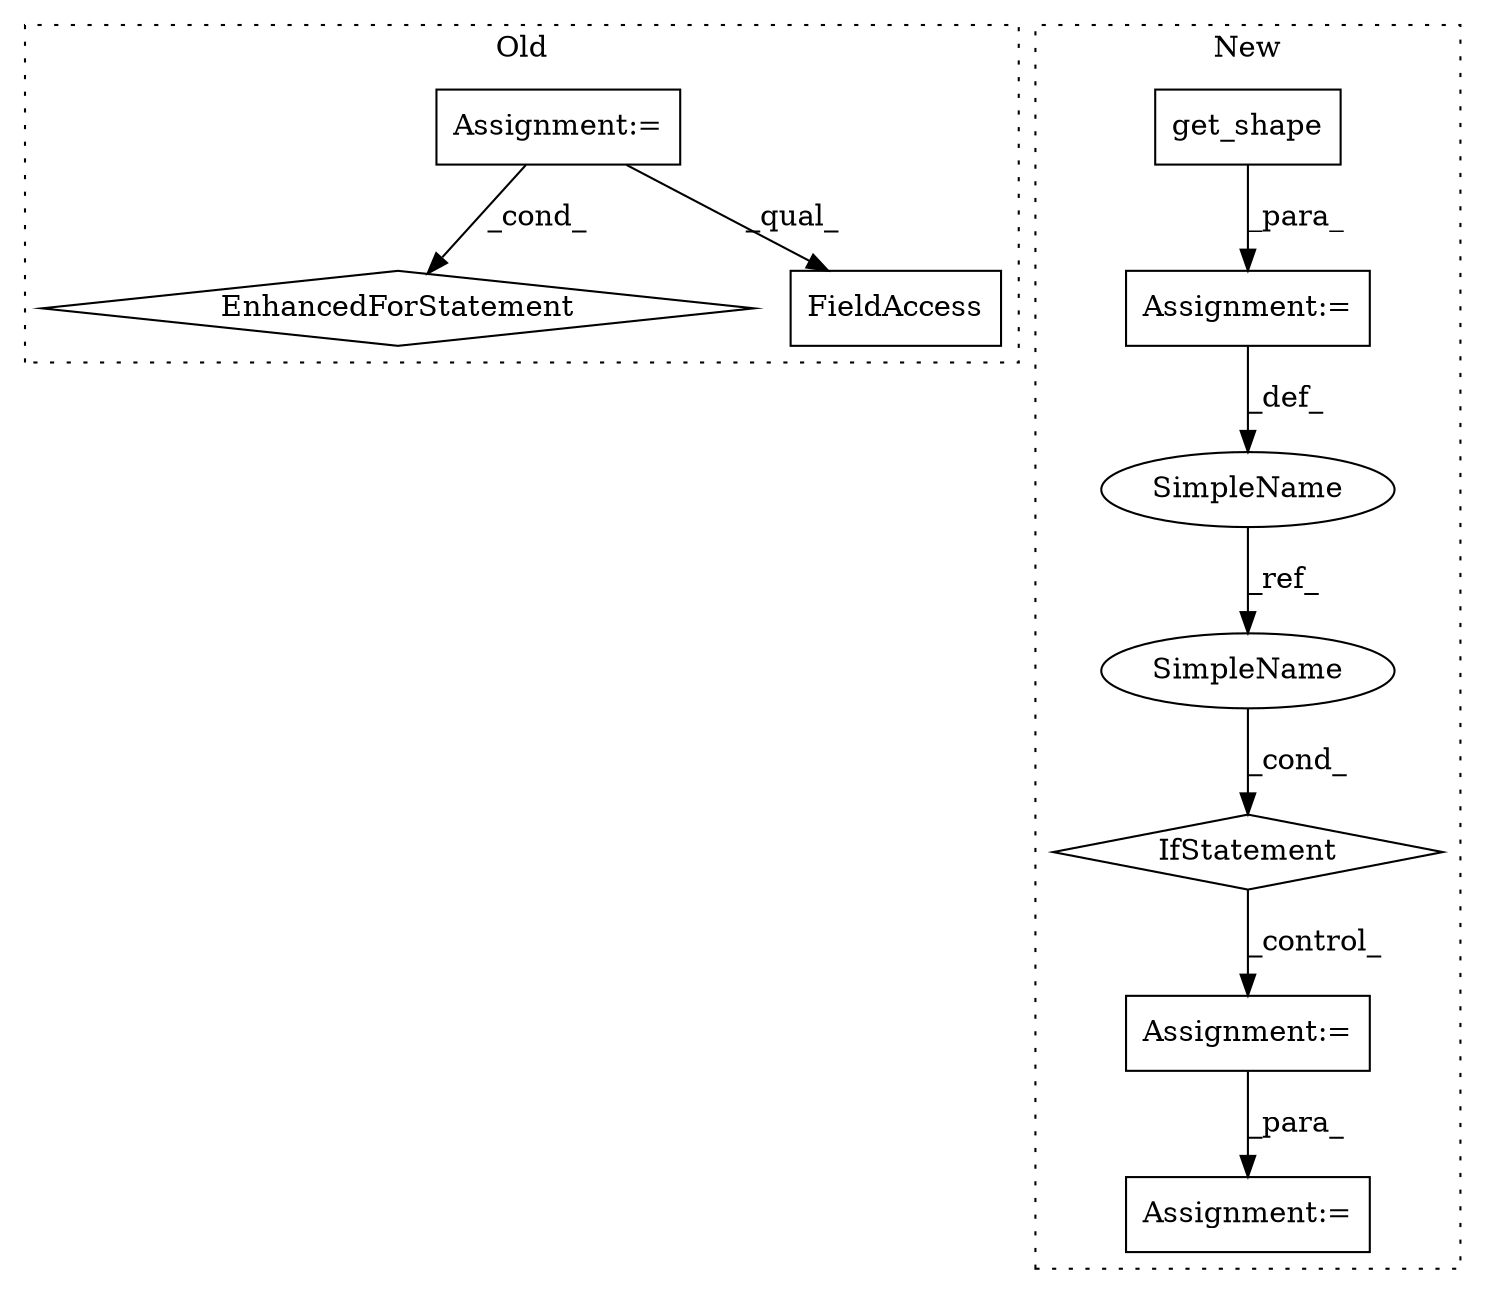 digraph G {
subgraph cluster0 {
1 [label="EnhancedForStatement" a="70" s="1530,1619" l="53,2" shape="diamond"];
4 [label="Assignment:=" a="7" s="1530,1619" l="53,2" shape="box"];
5 [label="FieldAccess" a="22" s="1853" l="25" shape="box"];
label = "Old";
style="dotted";
}
subgraph cluster1 {
2 [label="get_shape" a="32" s="1424" l="11" shape="box"];
3 [label="Assignment:=" a="7" s="1416" l="1" shape="box"];
6 [label="IfStatement" a="25" s="1460,1478" l="4,2" shape="diamond"];
7 [label="SimpleName" a="42" s="1402" l="14" shape="ellipse"];
8 [label="Assignment:=" a="7" s="1496" l="1" shape="box"];
9 [label="Assignment:=" a="7" s="1822" l="1" shape="box"];
10 [label="SimpleName" a="42" s="1464" l="14" shape="ellipse"];
label = "New";
style="dotted";
}
2 -> 3 [label="_para_"];
3 -> 7 [label="_def_"];
4 -> 1 [label="_cond_"];
4 -> 5 [label="_qual_"];
6 -> 8 [label="_control_"];
7 -> 10 [label="_ref_"];
8 -> 9 [label="_para_"];
10 -> 6 [label="_cond_"];
}